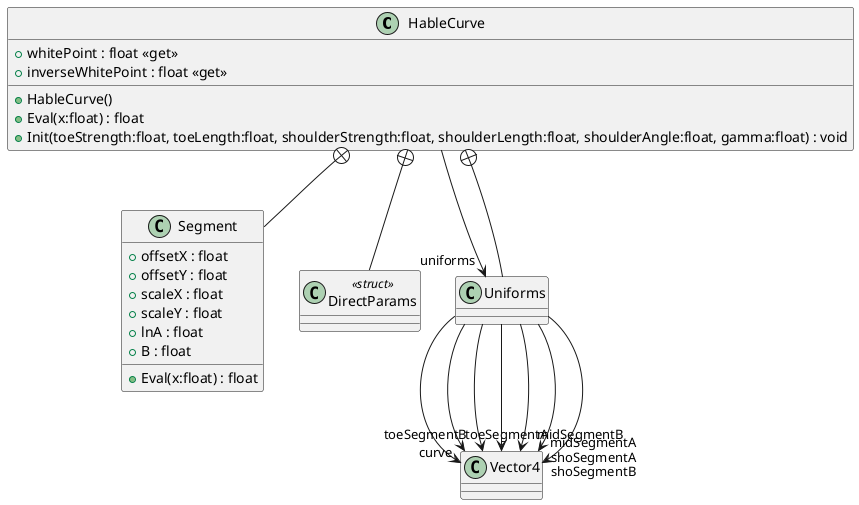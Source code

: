 @startuml
class HableCurve {
    + whitePoint : float <<get>>
    + inverseWhitePoint : float <<get>>
    + HableCurve()
    + Eval(x:float) : float
    + Init(toeStrength:float, toeLength:float, shoulderStrength:float, shoulderLength:float, shoulderAngle:float, gamma:float) : void
}
class Segment {
    + offsetX : float
    + offsetY : float
    + scaleX : float
    + scaleY : float
    + lnA : float
    + B : float
    + Eval(x:float) : float
}
class DirectParams <<struct>> {
}
class Uniforms {
}
HableCurve --> "uniforms" Uniforms
HableCurve +-- Segment
HableCurve +-- DirectParams
HableCurve +-- Uniforms
Uniforms --> "curve" Vector4
Uniforms --> "toeSegmentA" Vector4
Uniforms --> "toeSegmentB" Vector4
Uniforms --> "midSegmentA" Vector4
Uniforms --> "midSegmentB" Vector4
Uniforms --> "shoSegmentA" Vector4
Uniforms --> "shoSegmentB" Vector4
@enduml
